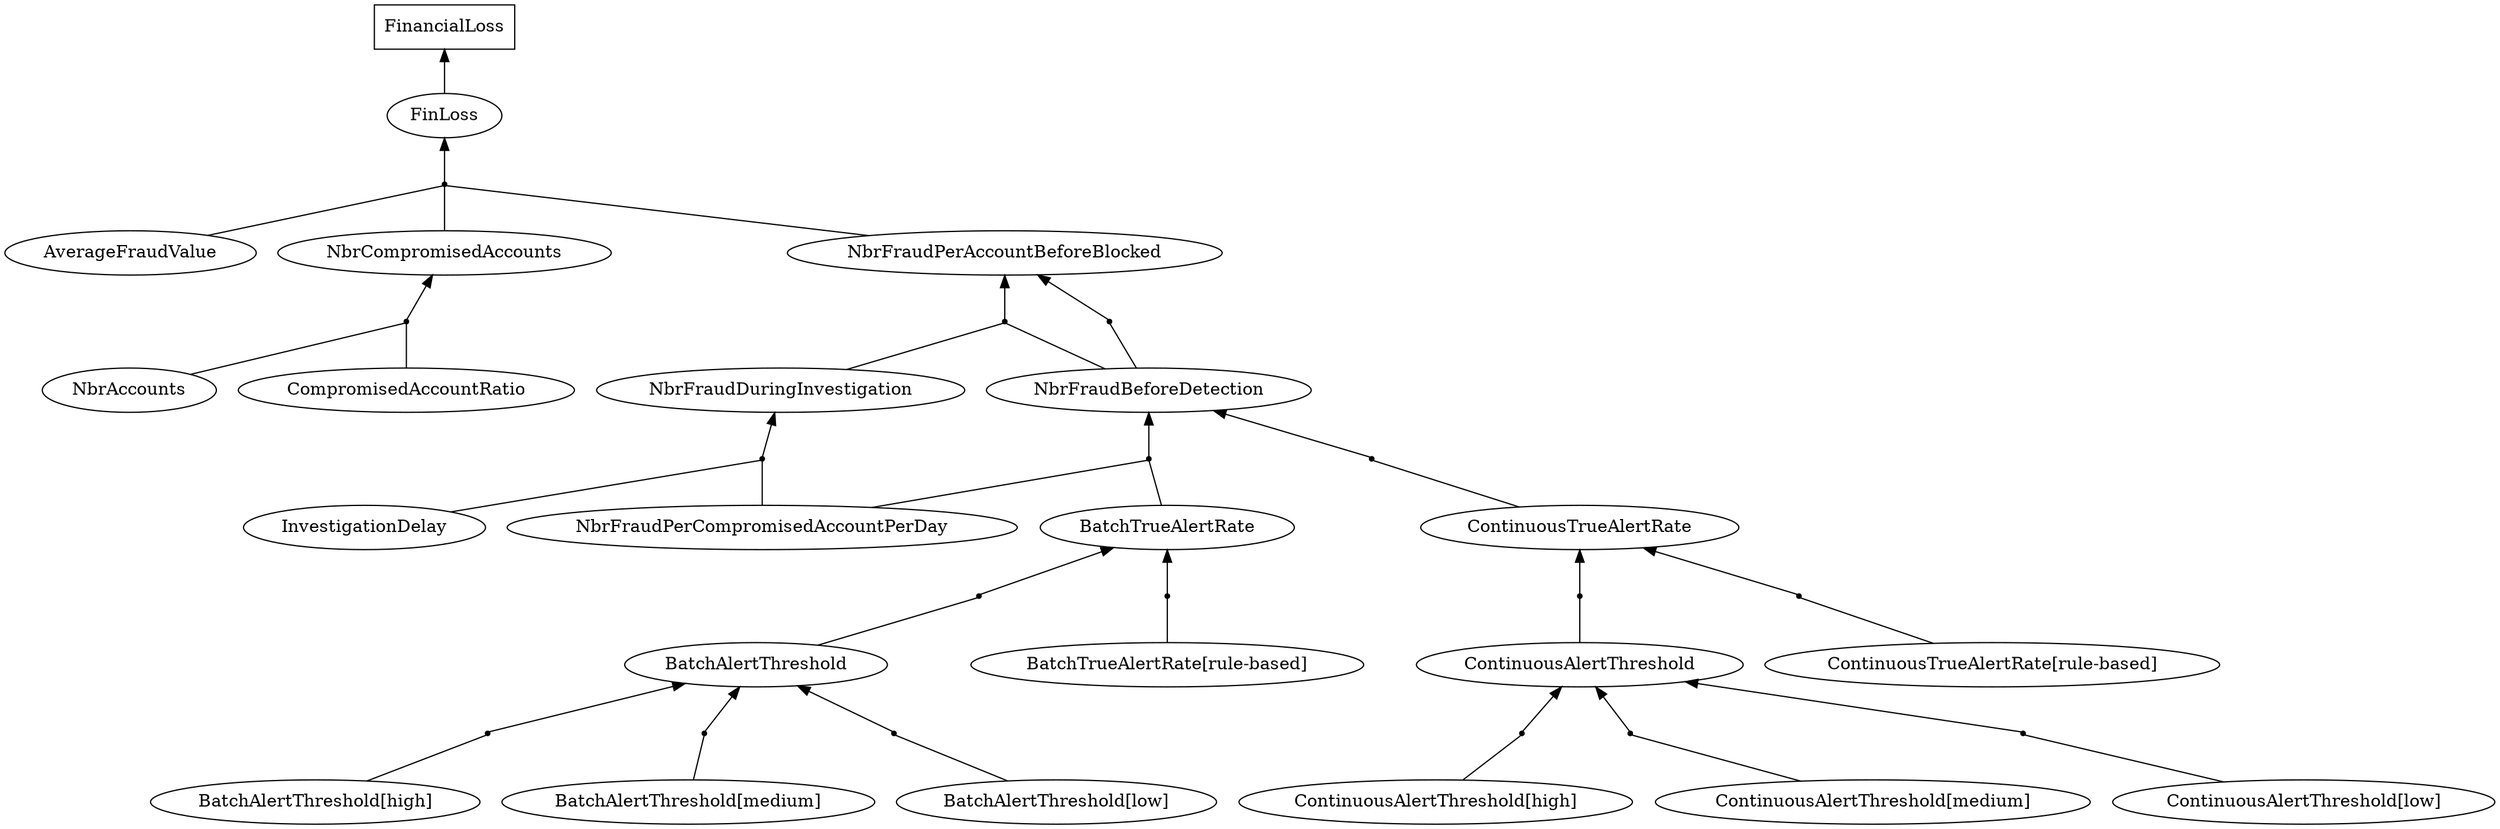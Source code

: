 digraph G { 
rankdir = BT 
"AverageFraudValue" [shape = oval] 
"NbrAccounts" [shape = oval] 
"CompromisedAccountRatio" [shape = oval] 
"NbrCompromisedAccounts" [shape = oval] 
AndRef0[shape = point] 
AndRef0->"NbrCompromisedAccounts"
"NbrAccounts"->AndRef0 [dir = none] 
"CompromisedAccountRatio"->AndRef0 [dir = none] 
AndRef1[shape = point] 
AndRef1->"ContinuousAlertThreshold"
"ContinuousAlertThreshold[high]"->AndRef1 [dir = none] 
AndRef2[shape = point] 
AndRef2->"ContinuousAlertThreshold"
"ContinuousAlertThreshold[medium]"->AndRef2 [dir = none] 
AndRef3[shape = point] 
AndRef3->"ContinuousAlertThreshold"
"ContinuousAlertThreshold[low]"->AndRef3 [dir = none] 
"ContinuousAlertThreshold" [shape = oval] 
AndRef4[shape = point] 
AndRef4->"ContinuousTrueAlertRate"
"ContinuousAlertThreshold"->AndRef4 [dir = none] 
AndRef5[shape = point] 
AndRef5->"ContinuousTrueAlertRate"
"ContinuousTrueAlertRate[rule-based]"->AndRef5 [dir = none] 
"ContinuousTrueAlertRate" [shape = oval] 
AndRef6[shape = point] 
AndRef6->"NbrFraudBeforeDetection"
"ContinuousTrueAlertRate"->AndRef6 [dir = none] 
"NbrFraudPerCompromisedAccountPerDay" [shape = oval] 
AndRef7[shape = point] 
AndRef7->"BatchAlertThreshold"
"BatchAlertThreshold[high]"->AndRef7 [dir = none] 
AndRef8[shape = point] 
AndRef8->"BatchAlertThreshold"
"BatchAlertThreshold[medium]"->AndRef8 [dir = none] 
AndRef9[shape = point] 
AndRef9->"BatchAlertThreshold"
"BatchAlertThreshold[low]"->AndRef9 [dir = none] 
"BatchAlertThreshold" [shape = oval] 
AndRef10[shape = point] 
AndRef10->"BatchTrueAlertRate"
"BatchAlertThreshold"->AndRef10 [dir = none] 
AndRef11[shape = point] 
AndRef11->"BatchTrueAlertRate"
"BatchTrueAlertRate[rule-based]"->AndRef11 [dir = none] 
"BatchTrueAlertRate" [shape = oval] 
AndRef12[shape = point] 
AndRef12->"NbrFraudBeforeDetection"
"NbrFraudPerCompromisedAccountPerDay"->AndRef12 [dir = none] 
"BatchTrueAlertRate"->AndRef12 [dir = none] 
"NbrFraudBeforeDetection" [shape = oval] 
AndRef13[shape = point] 
AndRef13->"NbrFraudPerAccountBeforeBlocked"
"NbrFraudBeforeDetection"->AndRef13 [dir = none] 
"NbrFraudBeforeDetection" [shape = oval] 
"NbrFraudPerCompromisedAccountPerDay" [shape = oval] 
"InvestigationDelay" [shape = oval] 
"NbrFraudDuringInvestigation" [shape = oval] 
AndRef14[shape = point] 
AndRef14->"NbrFraudDuringInvestigation"
"NbrFraudPerCompromisedAccountPerDay"->AndRef14 [dir = none] 
"InvestigationDelay"->AndRef14 [dir = none] 
AndRef15[shape = point] 
AndRef15->"NbrFraudPerAccountBeforeBlocked"
"NbrFraudBeforeDetection"->AndRef15 [dir = none] 
"NbrFraudDuringInvestigation"->AndRef15 [dir = none] 
"NbrFraudPerAccountBeforeBlocked" [shape = oval] 
"FinLoss" [shape = oval] 
AndRef16[shape = point] 
AndRef16->"FinLoss"
"AverageFraudValue"->AndRef16 [dir = none] 
"NbrCompromisedAccounts"->AndRef16 [dir = none] 
"NbrFraudPerAccountBeforeBlocked"->AndRef16 [dir = none] 
FinancialLoss [shape = box] 
FinLoss->"FinancialLoss"
}
